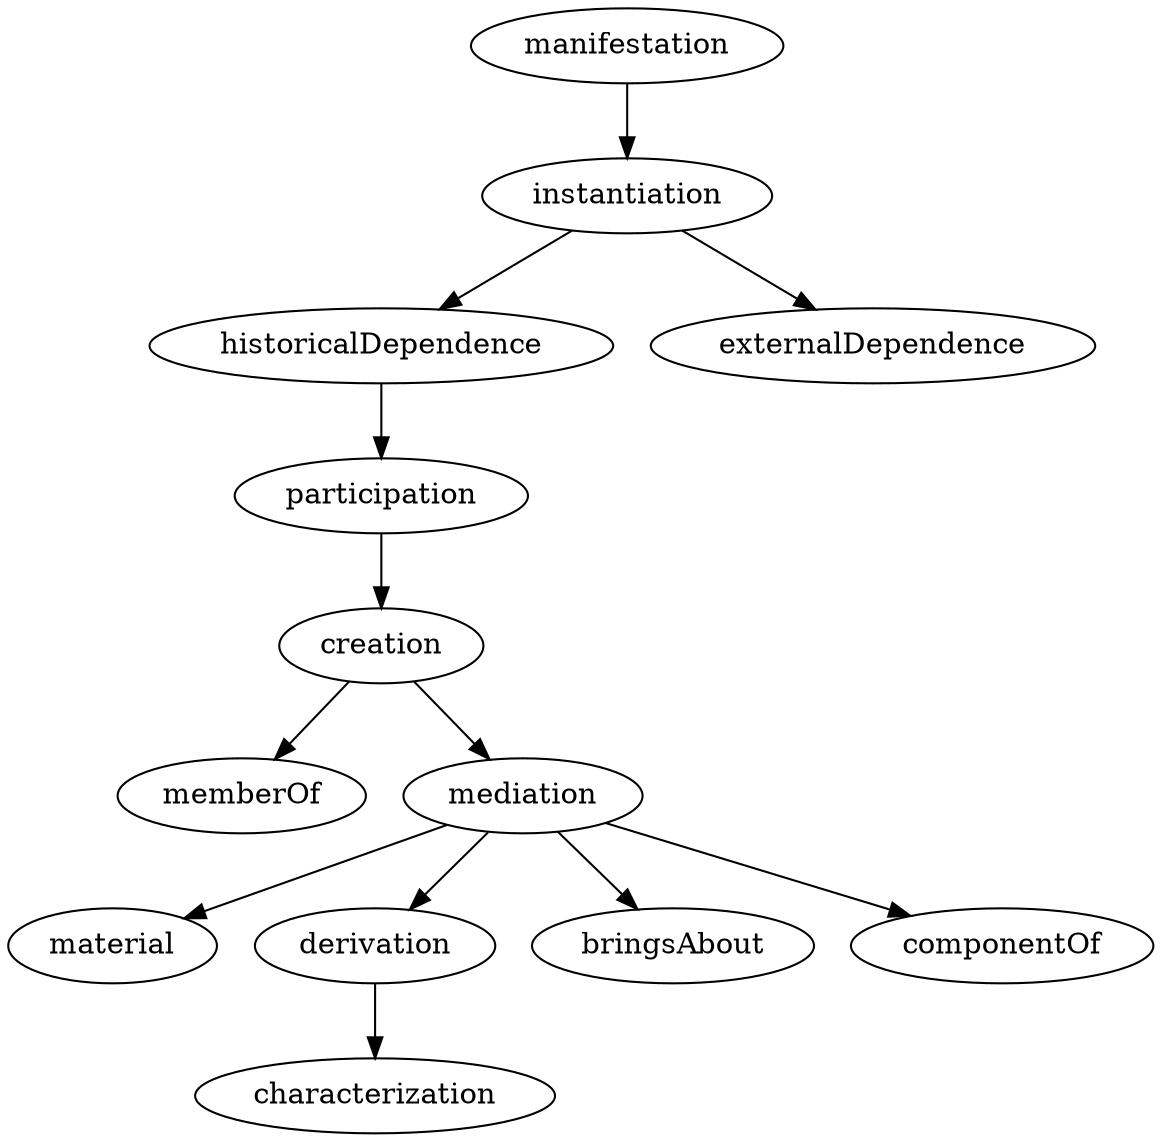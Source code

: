 strict digraph  {
manifestation;
instantiation;
historicalDependence;
externalDependence;
participation;
creation;
memberOf;
mediation;
material;
derivation;
bringsAbout;
componentOf;
characterization;
manifestation -> instantiation;
instantiation -> historicalDependence;
instantiation -> externalDependence;
historicalDependence -> participation;
participation -> creation;
creation -> memberOf;
creation -> mediation;
mediation -> material;
mediation -> derivation;
mediation -> bringsAbout;
mediation -> componentOf;
derivation -> characterization;
}
